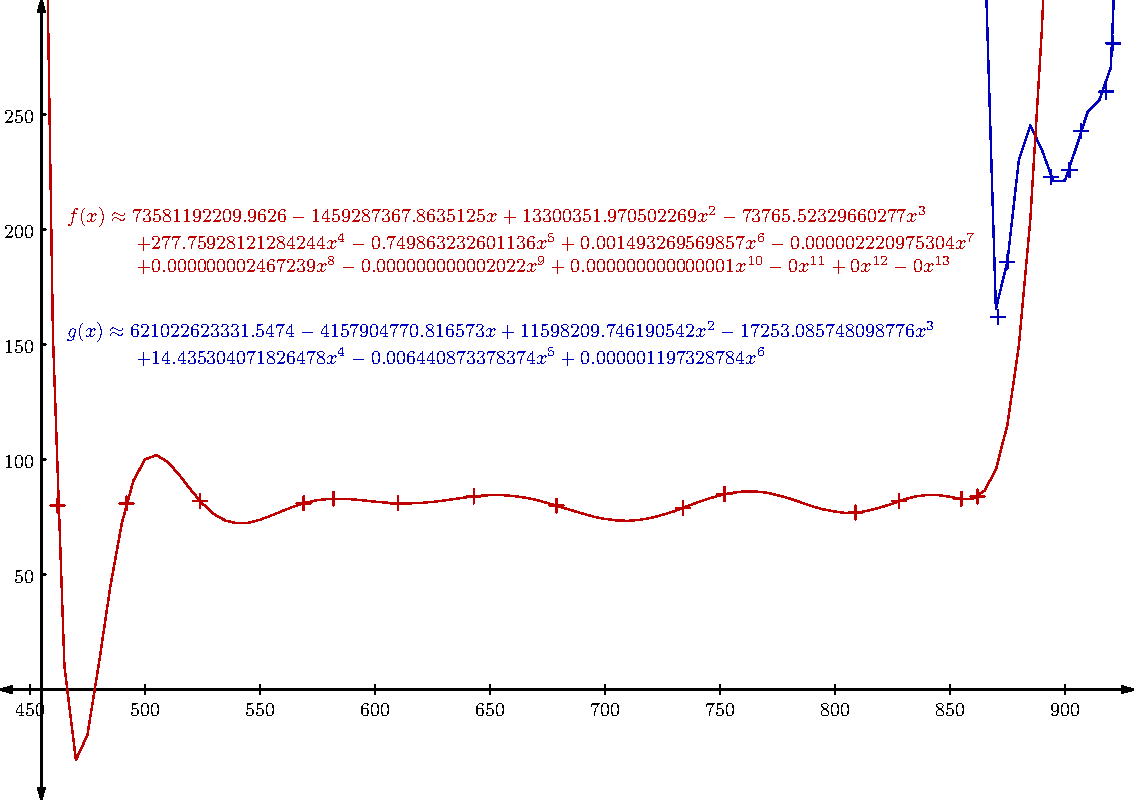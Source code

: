/* File unicodetex not found. */

 /* Geogebra to Asymptote conversion, documentation at artofproblemsolving.com/Wiki, go to User:Azjps/geogebra */
import graph; size(20cm); 
real labelscalefactor = 0.5; /* changes label-to-point distance */
pen dps = linewidth(0.7) + fontsize(10); defaultpen(dps); /* default pen style */ real xmin = 437, xmax = 930, ymin = -48, ymax = 300;  /* image dimensions */
pen p=fontsize(10pt);
real ystep=50;
Label laxis; laxis.p = fontsize(10); 
xequals(455,ymin,ymax,p,RightTicks(Size=2,end=false,endlabel=false,Step=ystep, NoZero),Arrows(6), above = true);
xaxis(xmin, xmax, Ticks(laxis, Step = 50, Size = 2, NoZero), Arrows(6), above = true); 
yaxis(ymin, ymax, Ticks(laxis, Step = 50, Size = 2, NoZero), Arrows(6), above = true); /* draws axes; NoZero hides '0' label */ 
 /* draw figures */
draw(shift((752,85)) * scale(0.3) * ((0,10)--(0,-10)^^(10,0)--(-10,0)), heavyred); /* special point */
draw(shift((855,83)) * scale(0.3) * ((0,10)--(0,-10)^^(10,0)--(-10,0)), heavyred); /* special point */
draw(shift((828,82)) * scale(0.3) * ((0,10)--(0,-10)^^(10,0)--(-10,0)), heavyred); /* special point */
draw(shift((809,77)) * scale(0.3) * ((0,10)--(0,-10)^^(10,0)--(-10,0)), heavyred); /* special point */
draw(shift((734,79)) * scale(0.3) * ((0,10)--(0,-10)^^(10,0)--(-10,0)), heavyred); /* special point */
draw(shift((610,81)) * scale(0.3) * ((0,10)--(0,-10)^^(10,0)--(-10,0)), heavyred); /* special point */
draw(shift((582,83)) * scale(0.3) * ((0,10)--(0,-10)^^(10,0)--(-10,0)), heavyred); /* special point */
draw(shift((492,81)) * scale(0.3) * ((0,10)--(0,-10)^^(10,0)--(-10,0)), heavyred); /* special point */
draw(shift((569,81)) * scale(0.3) * ((0,10)--(0,-10)^^(10,0)--(-10,0)), heavyred); /* special point */
draw(shift((462,80)) * scale(0.3) * ((0,10)--(0,-10)^^(10,0)--(-10,0)), heavyred); /* special point */
draw(shift((643,84)) * scale(0.3) * ((0,10)--(0,-10)^^(10,0)--(-10,0)), heavyred); /* special point */
draw(shift((862,84)) * scale(0.3) * ((0,10)--(0,-10)^^(10,0)--(-10,0)), heavyred); /* special point */
draw(shift((524,82)) * scale(0.3) * ((0,10)--(0,-10)^^(10,0)--(-10,0)), heavyred); /* special point */
draw(shift((679,80)) * scale(0.3) * ((0,10)--(0,-10)^^(10,0)--(-10,0)), heavyred); /* special point */
draw(shift((902,226)) * scale(0.3) * ((0,10)--(0,-10)^^(10,0)--(-10,0)), heavyblue); /* special point */
draw(shift((918,260)) * scale(0.3) * ((0,10)--(0,-10)^^(10,0)--(-10,0)), heavyblue); /* special point */
draw(shift((871,162)) * scale(0.3) * ((0,10)--(0,-10)^^(10,0)--(-10,0)), heavyblue); /* special point */
draw(shift((875,186)) * scale(0.3) * ((0,10)--(0,-10)^^(10,0)--(-10,0)), heavyblue); /* special point */
draw(shift((921,281)) * scale(0.3) * ((0,10)--(0,-10)^^(10,0)--(-10,0)), heavyblue); /* special point */
draw(shift((907,243)) * scale(0.3) * ((0,10)--(0,-10)^^(10,0)--(-10,0)), heavyblue); /* special point */
draw(shift((894,223)) * scale(0.3) * ((0,10)--(0,-10)^^(10,0)--(-10,0)), heavyblue); /* special point */
// real f1 (real x) {return -9.8368*10+3.121919*0.1*x;} 
// draw(graph(f1,450.01,949.99)); 
real f2 (real x) {return 621022623331.54736328125000000000000000000000000000000000000000000000000000000000000000000000000000000000000000000000000000000000000000000000000000000000000000000000000000000000000000000000000000000000000000000000 - 4157904770.81657314300537109375000000000000000000000000000000000000000000000000000000000000000000000000000000000000000000000000000000000000000000000000000000000000000000000000000000000000000000000000000000000000 * x + 11598209.74619054235517978668212890625000000000000000000000000000000000000000000000000000000000000000000000000000000000000000000000000000000000000000000000000000000000000000000000000000000000000000000000000000 * x^2 - 17253.08574809877609368413686752319335937500000000000000000000000000000000000000000000000000000000000000000000000000000000000000000000000000000000000000000000000000000000000000000000000000000000000000000000 * x^3 + 14.43530407182647756769711122615262866020202636718750000000000000000000000000000000000000000000000000000000000000000000000000000000000000000000000000000000000000000000000000000000000000000000000000000000 * x^4 - 0.00644087337837375741023127062589992419816553592681884765625000000000000000000000000000000000000000000000000000000000000000000000000000000000000000000000000000000000000000000000000000000000000000000000 * x^5 + 0.00000119732878390060298455684073548610513171297498047351837158203125000000000000000000000000000000000000000000000000000000000000000000000000000000000000000000000000000000000000000000000000000000000000 * x^6;} 
draw(graph(f2,450.01,949.99), heavyblue); 
// real f3 (real x) {return 80.11201272505136+0.002173366859832*x;} 
// draw(graph(f3,450.01,949.99)); 
// real f4 (real x) {return -1632.9960238569533+2.069333996023962*x;} 
// draw(graph(f4,450.01,949.99)); 
real f5 (real x) {return 73581192209.96260070800781250000000000000000000000000000000000000000000000000000000000000000000000000000000000000000000000000000000000000000000000000000000000000000000000000000000000000000000000000000000000000000 - 1459287367.86351251602172851562500000000000000000000000000000000000000000000000000000000000000000000000000000000000000000000000000000000000000000000000000000000000000000000000000000000000000000000000000000000000 * x + 13300351.97050226852297782897949218750000000000000000000000000000000000000000000000000000000000000000000000000000000000000000000000000000000000000000000000000000000000000000000000000000000000000000000000000000 * x^2 - 73765.52329660276882350444793701171875000000000000000000000000000000000000000000000000000000000000000000000000000000000000000000000000000000000000000000000000000000000000000000000000000000000000000000000000 * x^3 + 277.75928121284243843547301366925239562988281250000000000000000000000000000000000000000000000000000000000000000000000000000000000000000000000000000000000000000000000000000000000000000000000000000000000000 * x^4 - 0.74986323260113552091610245042829774320125579833984375000000000000000000000000000000000000000000000000000000000000000000000000000000000000000000000000000000000000000000000000000000000000000000000000000 * x^5 + 0.00149326956985734314760361218787920734030194580554962158203125000000000000000000000000000000000000000000000000000000000000000000000000000000000000000000000000000000000000000000000000000000000000000000 * x^6 - 0.00000222097530417132531582930822511290358534097322262823581695556640625000000000000000000000000000000000000000000000000000000000000000000000000000000000000000000000000000000000000000000000000000000000 * x^7 + 0.00000000246723926187298409305652602740641099465790375688811764121055603027343750000000000000000000000000000000000000000000000000000000000000000000000000000000000000000000000000000000000000000000000000 * x^8 - 0.00000000000202189890727092714546635964570037798018059538307511502353008836507797241210937500000000000000000000000000000000000000000000000000000000000000000000000000000000000000000000000000000000000000 * x^9 + 0.00000000000000118814398990476149996862803329274934526167738311347443769250276091042906045913696289062500000000000000000000000000000000000000000000000000000000000000000000000000000000000000000000000000 * x^10 - 0.00000000000000000047412374833475941063925408680272866288227457154220924502585621240768887219019234180450439453125000000000000000000000000000000000000000000000000000000000000000000000000000000000000000 * x^11 + 0.00000000000000000000011515828717148160406649367192782669906895170810625122033153439234098858179322633077390491962432861328125000000000000000000000000000000000000000000000000000000000000000000000000000 * x^12 -   0.00000000000000000000000001285832056540779590977639500251144608364265490152972604115033602333777532078507022106350632384419441223144531250000000000000000000000000000000000000000000000000000000000000000 * x^13;} 
draw(graph(f5,450.01,949.99), heavyred); 
 /* dots and labels */
label("$g(x) \approx 621022623331.5474 - 4157904770.816573x + 11598209.746190542x^2 - 17253.085748098776x^3$", (465,150), NE * labelscalefactor,heavyblue);
label("$+ 14.435304071826478x^4 - 0.006440873378374x^5 + 0.000001197328784x^6$", (495,140), NE * labelscalefactor,heavyblue); 
label("$f(x) \approx 73581192209.9626 - 1459287367.8635125x + 13300351.970502269x^2 - 73765.52329660277x^3$", (465,200), NE * labelscalefactor,heavyred);
label("$+ 277.75928121284244x^4 - 0.749863232601136x^5 + 0.001493269569857x^6 - 0.000002220975304x^7$", (495,190), NE * labelscalefactor,heavyred);
label("$+ 0.000000002467239x^8 - 0.000000000002022x^9 + 0.000000000000001x^{10} - 0x^{11} + 0x^{12} - 0x^{13}$", (495,180), NE * labelscalefactor,heavyred); 
clip((xmin,ymin)--(xmin,ymax)--(xmax,ymax)--(xmax,ymin)--cycle); 
 /* end of picture */
